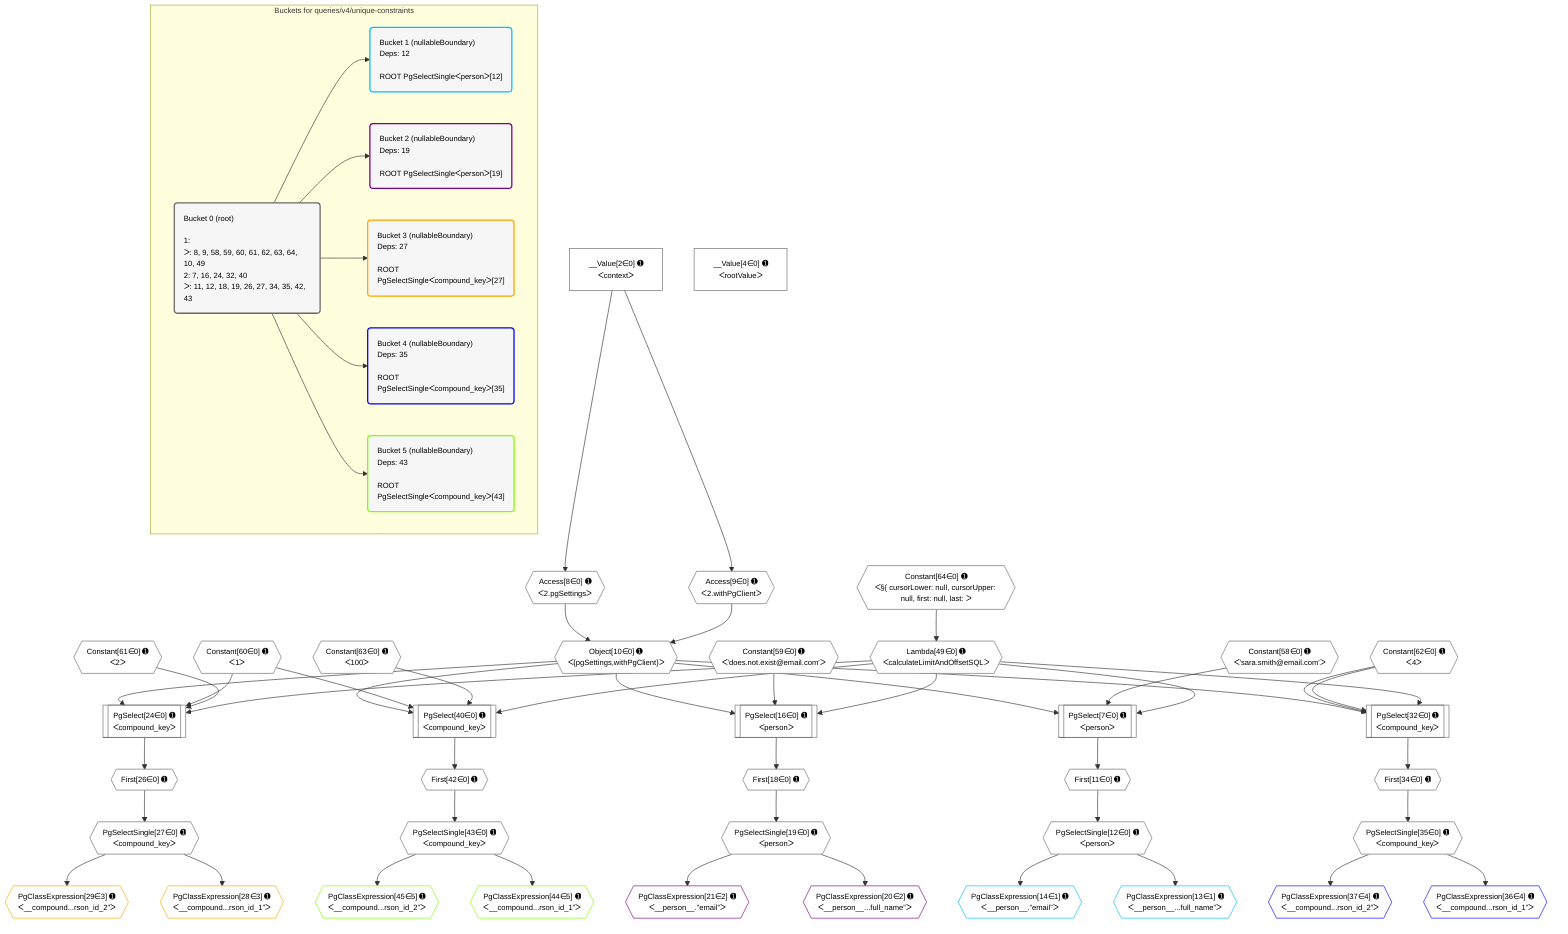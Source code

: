 %%{init: {'themeVariables': { 'fontSize': '12px'}}}%%
graph TD
    classDef path fill:#eee,stroke:#000,color:#000
    classDef plan fill:#fff,stroke-width:1px,color:#000
    classDef itemplan fill:#fff,stroke-width:2px,color:#000
    classDef unbatchedplan fill:#dff,stroke-width:1px,color:#000
    classDef sideeffectplan fill:#fcc,stroke-width:2px,color:#000
    classDef bucket fill:#f6f6f6,color:#000,stroke-width:2px,text-align:left


    %% plan dependencies
    PgSelect24[["PgSelect[24∈0] ➊<br />ᐸcompound_keyᐳ"]]:::plan
    Object10{{"Object[10∈0] ➊<br />ᐸ{pgSettings,withPgClient}ᐳ"}}:::plan
    Constant60{{"Constant[60∈0] ➊<br />ᐸ1ᐳ"}}:::plan
    Constant61{{"Constant[61∈0] ➊<br />ᐸ2ᐳ"}}:::plan
    Lambda49{{"Lambda[49∈0] ➊<br />ᐸcalculateLimitAndOffsetSQLᐳ"}}:::plan
    Object10 & Constant60 & Constant61 & Lambda49 --> PgSelect24
    PgSelect32[["PgSelect[32∈0] ➊<br />ᐸcompound_keyᐳ"]]:::plan
    Constant62{{"Constant[62∈0] ➊<br />ᐸ4ᐳ"}}:::plan
    Object10 & Constant62 & Constant62 & Lambda49 --> PgSelect32
    PgSelect40[["PgSelect[40∈0] ➊<br />ᐸcompound_keyᐳ"]]:::plan
    Constant63{{"Constant[63∈0] ➊<br />ᐸ100ᐳ"}}:::plan
    Object10 & Constant60 & Constant63 & Lambda49 --> PgSelect40
    PgSelect7[["PgSelect[7∈0] ➊<br />ᐸpersonᐳ"]]:::plan
    Constant58{{"Constant[58∈0] ➊<br />ᐸ'sara.smith@email.com'ᐳ"}}:::plan
    Object10 & Constant58 & Lambda49 --> PgSelect7
    PgSelect16[["PgSelect[16∈0] ➊<br />ᐸpersonᐳ"]]:::plan
    Constant59{{"Constant[59∈0] ➊<br />ᐸ'does.not.exist@email.com'ᐳ"}}:::plan
    Object10 & Constant59 & Lambda49 --> PgSelect16
    Access8{{"Access[8∈0] ➊<br />ᐸ2.pgSettingsᐳ"}}:::plan
    Access9{{"Access[9∈0] ➊<br />ᐸ2.withPgClientᐳ"}}:::plan
    Access8 & Access9 --> Object10
    __Value2["__Value[2∈0] ➊<br />ᐸcontextᐳ"]:::plan
    __Value2 --> Access8
    __Value2 --> Access9
    First11{{"First[11∈0] ➊"}}:::plan
    PgSelect7 --> First11
    PgSelectSingle12{{"PgSelectSingle[12∈0] ➊<br />ᐸpersonᐳ"}}:::plan
    First11 --> PgSelectSingle12
    First18{{"First[18∈0] ➊"}}:::plan
    PgSelect16 --> First18
    PgSelectSingle19{{"PgSelectSingle[19∈0] ➊<br />ᐸpersonᐳ"}}:::plan
    First18 --> PgSelectSingle19
    First26{{"First[26∈0] ➊"}}:::plan
    PgSelect24 --> First26
    PgSelectSingle27{{"PgSelectSingle[27∈0] ➊<br />ᐸcompound_keyᐳ"}}:::plan
    First26 --> PgSelectSingle27
    First34{{"First[34∈0] ➊"}}:::plan
    PgSelect32 --> First34
    PgSelectSingle35{{"PgSelectSingle[35∈0] ➊<br />ᐸcompound_keyᐳ"}}:::plan
    First34 --> PgSelectSingle35
    First42{{"First[42∈0] ➊"}}:::plan
    PgSelect40 --> First42
    PgSelectSingle43{{"PgSelectSingle[43∈0] ➊<br />ᐸcompound_keyᐳ"}}:::plan
    First42 --> PgSelectSingle43
    Constant64{{"Constant[64∈0] ➊<br />ᐸ§{ cursorLower: null, cursorUpper: null, first: null, last: ᐳ"}}:::plan
    Constant64 --> Lambda49
    __Value4["__Value[4∈0] ➊<br />ᐸrootValueᐳ"]:::plan
    PgClassExpression13{{"PgClassExpression[13∈1] ➊<br />ᐸ__person__...full_name”ᐳ"}}:::plan
    PgSelectSingle12 --> PgClassExpression13
    PgClassExpression14{{"PgClassExpression[14∈1] ➊<br />ᐸ__person__.”email”ᐳ"}}:::plan
    PgSelectSingle12 --> PgClassExpression14
    PgClassExpression20{{"PgClassExpression[20∈2] ➊<br />ᐸ__person__...full_name”ᐳ"}}:::plan
    PgSelectSingle19 --> PgClassExpression20
    PgClassExpression21{{"PgClassExpression[21∈2] ➊<br />ᐸ__person__.”email”ᐳ"}}:::plan
    PgSelectSingle19 --> PgClassExpression21
    PgClassExpression28{{"PgClassExpression[28∈3] ➊<br />ᐸ__compound...rson_id_1”ᐳ"}}:::plan
    PgSelectSingle27 --> PgClassExpression28
    PgClassExpression29{{"PgClassExpression[29∈3] ➊<br />ᐸ__compound...rson_id_2”ᐳ"}}:::plan
    PgSelectSingle27 --> PgClassExpression29
    PgClassExpression36{{"PgClassExpression[36∈4] ➊<br />ᐸ__compound...rson_id_1”ᐳ"}}:::plan
    PgSelectSingle35 --> PgClassExpression36
    PgClassExpression37{{"PgClassExpression[37∈4] ➊<br />ᐸ__compound...rson_id_2”ᐳ"}}:::plan
    PgSelectSingle35 --> PgClassExpression37
    PgClassExpression44{{"PgClassExpression[44∈5] ➊<br />ᐸ__compound...rson_id_1”ᐳ"}}:::plan
    PgSelectSingle43 --> PgClassExpression44
    PgClassExpression45{{"PgClassExpression[45∈5] ➊<br />ᐸ__compound...rson_id_2”ᐳ"}}:::plan
    PgSelectSingle43 --> PgClassExpression45

    %% define steps

    subgraph "Buckets for queries/v4/unique-constraints"
    Bucket0("Bucket 0 (root)<br /><br />1: <br />ᐳ: 8, 9, 58, 59, 60, 61, 62, 63, 64, 10, 49<br />2: 7, 16, 24, 32, 40<br />ᐳ: 11, 12, 18, 19, 26, 27, 34, 35, 42, 43"):::bucket
    classDef bucket0 stroke:#696969
    class Bucket0,__Value2,__Value4,PgSelect7,Access8,Access9,Object10,First11,PgSelectSingle12,PgSelect16,First18,PgSelectSingle19,PgSelect24,First26,PgSelectSingle27,PgSelect32,First34,PgSelectSingle35,PgSelect40,First42,PgSelectSingle43,Lambda49,Constant58,Constant59,Constant60,Constant61,Constant62,Constant63,Constant64 bucket0
    Bucket1("Bucket 1 (nullableBoundary)<br />Deps: 12<br /><br />ROOT PgSelectSingleᐸpersonᐳ[12]"):::bucket
    classDef bucket1 stroke:#00bfff
    class Bucket1,PgClassExpression13,PgClassExpression14 bucket1
    Bucket2("Bucket 2 (nullableBoundary)<br />Deps: 19<br /><br />ROOT PgSelectSingleᐸpersonᐳ[19]"):::bucket
    classDef bucket2 stroke:#7f007f
    class Bucket2,PgClassExpression20,PgClassExpression21 bucket2
    Bucket3("Bucket 3 (nullableBoundary)<br />Deps: 27<br /><br />ROOT PgSelectSingleᐸcompound_keyᐳ[27]"):::bucket
    classDef bucket3 stroke:#ffa500
    class Bucket3,PgClassExpression28,PgClassExpression29 bucket3
    Bucket4("Bucket 4 (nullableBoundary)<br />Deps: 35<br /><br />ROOT PgSelectSingleᐸcompound_keyᐳ[35]"):::bucket
    classDef bucket4 stroke:#0000ff
    class Bucket4,PgClassExpression36,PgClassExpression37 bucket4
    Bucket5("Bucket 5 (nullableBoundary)<br />Deps: 43<br /><br />ROOT PgSelectSingleᐸcompound_keyᐳ[43]"):::bucket
    classDef bucket5 stroke:#7fff00
    class Bucket5,PgClassExpression44,PgClassExpression45 bucket5
    Bucket0 --> Bucket1 & Bucket2 & Bucket3 & Bucket4 & Bucket5
    end